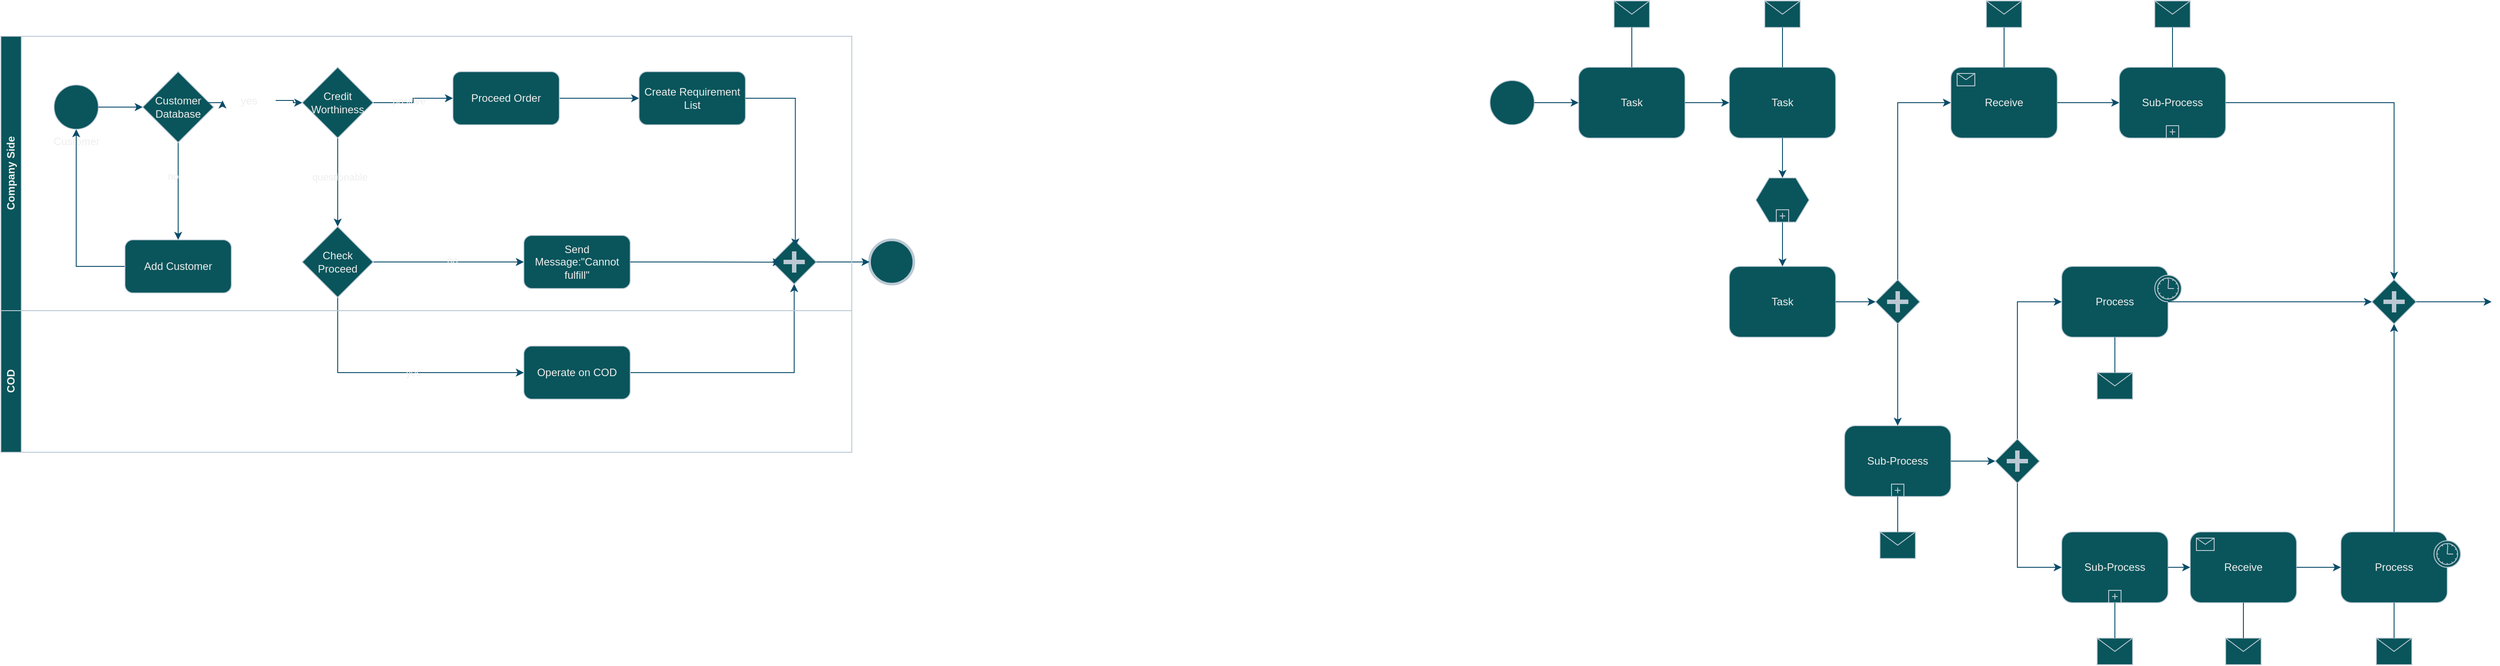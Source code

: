 <mxfile version="22.0.0" type="github">
  <diagram name="Page-1" id="2a216829-ef6e-dabb-86c1-c78162f3ba2b">
    <mxGraphModel dx="1211" dy="856" grid="1" gridSize="10" guides="1" tooltips="1" connect="1" arrows="1" fold="1" page="1" pageScale="1" pageWidth="850" pageHeight="1100" background="none" math="0" shadow="0">
      <root>
        <mxCell id="0" />
        <mxCell id="1" parent="0" />
        <mxCell id="7a84cebc1def654-1" value="Customer" style="shape=mxgraph.bpmn.shape;html=1;verticalLabelPosition=bottom;labelBackgroundColor=none;verticalAlign=top;perimeter=ellipsePerimeter;outline=standard;symbol=general;fillColor=#09555B;strokeColor=#BAC8D3;fontColor=#EEEEEE;" parent="1" vertex="1">
          <mxGeometry x="260" y="265" width="50" height="50" as="geometry" />
        </mxCell>
        <mxCell id="7a84cebc1def654-24" value="" style="shape=mxgraph.bpmn.shape;html=1;verticalLabelPosition=bottom;labelBackgroundColor=none;verticalAlign=top;perimeter=rhombusPerimeter;background=gateway;outline=none;symbol=parallelGw;fillColor=#09555B;strokeColor=#BAC8D3;fontColor=#EEEEEE;" parent="1" vertex="1">
          <mxGeometry x="1070" y="440" width="50" height="50" as="geometry" />
        </mxCell>
        <mxCell id="7a84cebc1def654-26" value="" style="shape=mxgraph.bpmn.shape;html=1;verticalLabelPosition=bottom;labelBackgroundColor=none;verticalAlign=top;perimeter=ellipsePerimeter;outline=end;symbol=general;fillColor=#09555B;strokeColor=#BAC8D3;fontColor=#EEEEEE;" parent="1" vertex="1">
          <mxGeometry x="1180" y="440.0" width="50" height="50" as="geometry" />
        </mxCell>
        <mxCell id="7a84cebc1def654-36" style="edgeStyle=orthogonalEdgeStyle;rounded=0;html=1;jettySize=auto;orthogonalLoop=1;labelBackgroundColor=none;fontColor=default;strokeColor=#0B4D6A;" parent="1" source="7a84cebc1def654-1" edge="1">
          <mxGeometry relative="1" as="geometry">
            <mxPoint x="360" y="290" as="targetPoint" />
          </mxGeometry>
        </mxCell>
        <mxCell id="7a84cebc1def654-46" style="edgeStyle=orthogonalEdgeStyle;rounded=0;html=1;jettySize=auto;orthogonalLoop=1;labelBackgroundColor=none;fontColor=default;strokeColor=#0B4D6A;" parent="1" source="7a84cebc1def654-24" target="7a84cebc1def654-26" edge="1">
          <mxGeometry relative="1" as="geometry" />
        </mxCell>
        <mxCell id="e09Jtm8NHtcAgi3TtUKe-1" value="" style="shape=mxgraph.bpmn.shape;html=1;verticalLabelPosition=bottom;labelBackgroundColor=none;verticalAlign=top;perimeter=ellipsePerimeter;outline=standard;symbol=general;fillColor=#09555B;strokeColor=#BAC8D3;fontColor=#EEEEEE;" parent="1" vertex="1">
          <mxGeometry x="1880" y="260" width="50" height="50" as="geometry" />
        </mxCell>
        <mxCell id="e09Jtm8NHtcAgi3TtUKe-2" value="Task" style="shape=ext;rounded=1;html=1;whiteSpace=wrap;labelBackgroundColor=none;fillColor=#09555B;strokeColor=#BAC8D3;fontColor=#EEEEEE;" parent="1" vertex="1">
          <mxGeometry x="1980" y="245" width="120" height="80" as="geometry" />
        </mxCell>
        <mxCell id="e09Jtm8NHtcAgi3TtUKe-3" value="Task" style="shape=ext;rounded=1;html=1;whiteSpace=wrap;labelBackgroundColor=none;fillColor=#09555B;strokeColor=#BAC8D3;fontColor=#EEEEEE;" parent="1" vertex="1">
          <mxGeometry x="2150" y="245" width="120" height="80" as="geometry" />
        </mxCell>
        <mxCell id="e09Jtm8NHtcAgi3TtUKe-4" value="" style="shape=message;whiteSpace=wrap;html=1;labelBackgroundColor=none;fillColor=#09555B;strokeColor=#BAC8D3;fontColor=#EEEEEE;" parent="1" vertex="1">
          <mxGeometry x="2020" y="170" width="40" height="30" as="geometry" />
        </mxCell>
        <mxCell id="e09Jtm8NHtcAgi3TtUKe-5" value="" style="shape=message;whiteSpace=wrap;html=1;labelBackgroundColor=none;fillColor=#09555B;strokeColor=#BAC8D3;fontColor=#EEEEEE;" parent="1" vertex="1">
          <mxGeometry x="2190" y="170" width="40" height="30" as="geometry" />
        </mxCell>
        <mxCell id="e09Jtm8NHtcAgi3TtUKe-6" value="" style="shape=hexagon;whiteSpace=wrap;html=1;perimeter=hexagonPerimeter;labelBackgroundColor=none;fillColor=#09555B;strokeColor=#BAC8D3;fontColor=#EEEEEE;" parent="1" vertex="1">
          <mxGeometry x="2180" y="370" width="60" height="50" as="geometry" />
        </mxCell>
        <mxCell id="e09Jtm8NHtcAgi3TtUKe-7" value="" style="html=1;shape=plus;labelBackgroundColor=none;fillColor=#09555B;strokeColor=#BAC8D3;fontColor=#EEEEEE;" parent="e09Jtm8NHtcAgi3TtUKe-6" vertex="1">
          <mxGeometry x="0.5" y="1" width="14" height="14" relative="1" as="geometry">
            <mxPoint x="-7" y="-14" as="offset" />
          </mxGeometry>
        </mxCell>
        <mxCell id="e09Jtm8NHtcAgi3TtUKe-8" value="Task" style="shape=ext;rounded=1;html=1;whiteSpace=wrap;labelBackgroundColor=none;fillColor=#09555B;strokeColor=#BAC8D3;fontColor=#EEEEEE;" parent="1" vertex="1">
          <mxGeometry x="2150" y="470" width="120" height="80" as="geometry" />
        </mxCell>
        <mxCell id="e09Jtm8NHtcAgi3TtUKe-9" value="" style="shape=mxgraph.bpmn.shape;html=1;verticalLabelPosition=bottom;labelBackgroundColor=none;verticalAlign=top;perimeter=rhombusPerimeter;background=gateway;outline=none;symbol=parallelGw;fillColor=#09555B;strokeColor=#BAC8D3;fontColor=#EEEEEE;" parent="1" vertex="1">
          <mxGeometry x="2315" y="485" width="50" height="50" as="geometry" />
        </mxCell>
        <mxCell id="e09Jtm8NHtcAgi3TtUKe-10" value="Sub-Process" style="html=1;whiteSpace=wrap;rounded=1;labelBackgroundColor=none;fillColor=#09555B;strokeColor=#BAC8D3;fontColor=#EEEEEE;" parent="1" vertex="1">
          <mxGeometry x="2590" y="245" width="120" height="80" as="geometry" />
        </mxCell>
        <mxCell id="e09Jtm8NHtcAgi3TtUKe-11" value="" style="html=1;shape=plus;labelBackgroundColor=none;fillColor=#09555B;strokeColor=#BAC8D3;fontColor=#EEEEEE;" parent="e09Jtm8NHtcAgi3TtUKe-10" vertex="1">
          <mxGeometry x="0.5" y="1" width="14" height="14" relative="1" as="geometry">
            <mxPoint x="-7" y="-14" as="offset" />
          </mxGeometry>
        </mxCell>
        <mxCell id="e09Jtm8NHtcAgi3TtUKe-12" value="Receive" style="html=1;whiteSpace=wrap;rounded=1;labelBackgroundColor=none;fillColor=#09555B;strokeColor=#BAC8D3;fontColor=#EEEEEE;" parent="1" vertex="1">
          <mxGeometry x="2400" y="245" width="120" height="80" as="geometry" />
        </mxCell>
        <mxCell id="e09Jtm8NHtcAgi3TtUKe-13" value="" style="html=1;shape=message;labelBackgroundColor=none;fillColor=#09555B;strokeColor=#BAC8D3;fontColor=#EEEEEE;" parent="e09Jtm8NHtcAgi3TtUKe-12" vertex="1">
          <mxGeometry width="20" height="14" relative="1" as="geometry">
            <mxPoint x="7" y="7" as="offset" />
          </mxGeometry>
        </mxCell>
        <mxCell id="e09Jtm8NHtcAgi3TtUKe-14" value="Process" style="html=1;whiteSpace=wrap;rounded=1;labelBackgroundColor=none;fillColor=#09555B;strokeColor=#BAC8D3;fontColor=#EEEEEE;" parent="1" vertex="1">
          <mxGeometry x="2525" y="470" width="120" height="80" as="geometry" />
        </mxCell>
        <mxCell id="e09Jtm8NHtcAgi3TtUKe-15" value="" style="shape=mxgraph.bpmn.timer_start;perimeter=ellipsePerimeter;html=1;labelPosition=right;labelBackgroundColor=none;align=left;fillColor=#09555B;strokeColor=#BAC8D3;fontColor=#EEEEEE;" parent="e09Jtm8NHtcAgi3TtUKe-14" vertex="1">
          <mxGeometry x="1" width="30" height="30" relative="1" as="geometry">
            <mxPoint x="-15" y="10" as="offset" />
          </mxGeometry>
        </mxCell>
        <mxCell id="e09Jtm8NHtcAgi3TtUKe-16" value="Process" style="html=1;whiteSpace=wrap;rounded=1;labelBackgroundColor=none;fillColor=#09555B;strokeColor=#BAC8D3;fontColor=#EEEEEE;" parent="1" vertex="1">
          <mxGeometry x="2840" y="770" width="120" height="80" as="geometry" />
        </mxCell>
        <mxCell id="e09Jtm8NHtcAgi3TtUKe-17" value="" style="shape=mxgraph.bpmn.timer_start;perimeter=ellipsePerimeter;html=1;labelPosition=right;labelBackgroundColor=none;align=left;fillColor=#09555B;strokeColor=#BAC8D3;fontColor=#EEEEEE;" parent="e09Jtm8NHtcAgi3TtUKe-16" vertex="1">
          <mxGeometry x="1" width="30" height="30" relative="1" as="geometry">
            <mxPoint x="-15" y="10" as="offset" />
          </mxGeometry>
        </mxCell>
        <mxCell id="e09Jtm8NHtcAgi3TtUKe-18" value="Receive" style="html=1;whiteSpace=wrap;rounded=1;labelBackgroundColor=none;fillColor=#09555B;strokeColor=#BAC8D3;fontColor=#EEEEEE;" parent="1" vertex="1">
          <mxGeometry x="2670" y="770" width="120" height="80" as="geometry" />
        </mxCell>
        <mxCell id="e09Jtm8NHtcAgi3TtUKe-19" value="" style="html=1;shape=message;labelBackgroundColor=none;fillColor=#09555B;strokeColor=#BAC8D3;fontColor=#EEEEEE;" parent="e09Jtm8NHtcAgi3TtUKe-18" vertex="1">
          <mxGeometry width="20" height="14" relative="1" as="geometry">
            <mxPoint x="7" y="7" as="offset" />
          </mxGeometry>
        </mxCell>
        <mxCell id="e09Jtm8NHtcAgi3TtUKe-20" value="Sub-Process" style="html=1;whiteSpace=wrap;rounded=1;labelBackgroundColor=none;fillColor=#09555B;strokeColor=#BAC8D3;fontColor=#EEEEEE;" parent="1" vertex="1">
          <mxGeometry x="2525" y="770" width="120" height="80" as="geometry" />
        </mxCell>
        <mxCell id="e09Jtm8NHtcAgi3TtUKe-21" value="" style="html=1;shape=plus;labelBackgroundColor=none;fillColor=#09555B;strokeColor=#BAC8D3;fontColor=#EEEEEE;" parent="e09Jtm8NHtcAgi3TtUKe-20" vertex="1">
          <mxGeometry x="0.5" y="1" width="14" height="14" relative="1" as="geometry">
            <mxPoint x="-7" y="-14" as="offset" />
          </mxGeometry>
        </mxCell>
        <mxCell id="e09Jtm8NHtcAgi3TtUKe-22" value="" style="shape=mxgraph.bpmn.shape;html=1;verticalLabelPosition=bottom;labelBackgroundColor=none;verticalAlign=top;perimeter=rhombusPerimeter;background=gateway;outline=none;symbol=parallelGw;fillColor=#09555B;strokeColor=#BAC8D3;fontColor=#EEEEEE;" parent="1" vertex="1">
          <mxGeometry x="2875" y="485" width="50" height="50" as="geometry" />
        </mxCell>
        <mxCell id="e09Jtm8NHtcAgi3TtUKe-23" value="" style="shape=message;whiteSpace=wrap;html=1;labelBackgroundColor=none;fillColor=#09555B;strokeColor=#BAC8D3;fontColor=#EEEEEE;" parent="1" vertex="1">
          <mxGeometry x="2440" y="170" width="40" height="30" as="geometry" />
        </mxCell>
        <mxCell id="e09Jtm8NHtcAgi3TtUKe-24" value="" style="shape=message;whiteSpace=wrap;html=1;labelBackgroundColor=none;fillColor=#09555B;strokeColor=#BAC8D3;fontColor=#EEEEEE;" parent="1" vertex="1">
          <mxGeometry x="2630" y="170" width="40" height="30" as="geometry" />
        </mxCell>
        <mxCell id="e09Jtm8NHtcAgi3TtUKe-25" value="Sub-Process" style="html=1;whiteSpace=wrap;rounded=1;labelBackgroundColor=none;fillColor=#09555B;strokeColor=#BAC8D3;fontColor=#EEEEEE;" parent="1" vertex="1">
          <mxGeometry x="2280" y="650" width="120" height="80" as="geometry" />
        </mxCell>
        <mxCell id="e09Jtm8NHtcAgi3TtUKe-26" value="" style="html=1;shape=plus;labelBackgroundColor=none;fillColor=#09555B;strokeColor=#BAC8D3;fontColor=#EEEEEE;" parent="e09Jtm8NHtcAgi3TtUKe-25" vertex="1">
          <mxGeometry x="0.5" y="1" width="14" height="14" relative="1" as="geometry">
            <mxPoint x="-7" y="-14" as="offset" />
          </mxGeometry>
        </mxCell>
        <mxCell id="e09Jtm8NHtcAgi3TtUKe-27" value="" style="shape=message;whiteSpace=wrap;html=1;labelBackgroundColor=none;fillColor=#09555B;strokeColor=#BAC8D3;fontColor=#EEEEEE;" parent="1" vertex="1">
          <mxGeometry x="2320" y="770" width="40" height="30" as="geometry" />
        </mxCell>
        <mxCell id="e09Jtm8NHtcAgi3TtUKe-28" value="" style="shape=message;whiteSpace=wrap;html=1;labelBackgroundColor=none;fillColor=#09555B;strokeColor=#BAC8D3;fontColor=#EEEEEE;" parent="1" vertex="1">
          <mxGeometry x="2710" y="890" width="40" height="30" as="geometry" />
        </mxCell>
        <mxCell id="e09Jtm8NHtcAgi3TtUKe-29" value="" style="shape=message;whiteSpace=wrap;html=1;labelBackgroundColor=none;fillColor=#09555B;strokeColor=#BAC8D3;fontColor=#EEEEEE;" parent="1" vertex="1">
          <mxGeometry x="2880" y="890" width="40" height="30" as="geometry" />
        </mxCell>
        <mxCell id="e09Jtm8NHtcAgi3TtUKe-30" value="" style="shape=message;whiteSpace=wrap;html=1;labelBackgroundColor=none;fillColor=#09555B;strokeColor=#BAC8D3;fontColor=#EEEEEE;" parent="1" vertex="1">
          <mxGeometry x="2565" y="890" width="40" height="30" as="geometry" />
        </mxCell>
        <mxCell id="e09Jtm8NHtcAgi3TtUKe-31" value="" style="shape=message;whiteSpace=wrap;html=1;labelBackgroundColor=none;fillColor=#09555B;strokeColor=#BAC8D3;fontColor=#EEEEEE;" parent="1" vertex="1">
          <mxGeometry x="2565" y="590" width="40" height="30" as="geometry" />
        </mxCell>
        <mxCell id="e09Jtm8NHtcAgi3TtUKe-32" style="edgeStyle=orthogonalEdgeStyle;rounded=0;html=1;jettySize=auto;orthogonalLoop=1;labelBackgroundColor=none;fontColor=default;strokeColor=#0B4D6A;" parent="1" source="e09Jtm8NHtcAgi3TtUKe-1" target="e09Jtm8NHtcAgi3TtUKe-2" edge="1">
          <mxGeometry relative="1" as="geometry" />
        </mxCell>
        <mxCell id="e09Jtm8NHtcAgi3TtUKe-33" style="edgeStyle=orthogonalEdgeStyle;rounded=0;html=1;jettySize=auto;orthogonalLoop=1;endArrow=none;endFill=0;labelBackgroundColor=none;fontColor=default;strokeColor=#0B4D6A;" parent="1" source="e09Jtm8NHtcAgi3TtUKe-4" target="e09Jtm8NHtcAgi3TtUKe-2" edge="1">
          <mxGeometry relative="1" as="geometry" />
        </mxCell>
        <mxCell id="e09Jtm8NHtcAgi3TtUKe-34" style="edgeStyle=orthogonalEdgeStyle;rounded=0;html=1;jettySize=auto;orthogonalLoop=1;endArrow=none;endFill=0;labelBackgroundColor=none;fontColor=default;strokeColor=#0B4D6A;" parent="1" source="e09Jtm8NHtcAgi3TtUKe-5" target="e09Jtm8NHtcAgi3TtUKe-3" edge="1">
          <mxGeometry relative="1" as="geometry" />
        </mxCell>
        <mxCell id="e09Jtm8NHtcAgi3TtUKe-35" style="edgeStyle=orthogonalEdgeStyle;rounded=0;html=1;jettySize=auto;orthogonalLoop=1;labelBackgroundColor=none;fontColor=default;strokeColor=#0B4D6A;" parent="1" source="e09Jtm8NHtcAgi3TtUKe-2" target="e09Jtm8NHtcAgi3TtUKe-3" edge="1">
          <mxGeometry relative="1" as="geometry" />
        </mxCell>
        <mxCell id="e09Jtm8NHtcAgi3TtUKe-36" style="edgeStyle=orthogonalEdgeStyle;rounded=0;html=1;jettySize=auto;orthogonalLoop=1;labelBackgroundColor=none;fontColor=default;strokeColor=#0B4D6A;" parent="1" source="e09Jtm8NHtcAgi3TtUKe-12" target="e09Jtm8NHtcAgi3TtUKe-10" edge="1">
          <mxGeometry relative="1" as="geometry" />
        </mxCell>
        <mxCell id="e09Jtm8NHtcAgi3TtUKe-37" style="edgeStyle=orthogonalEdgeStyle;rounded=0;html=1;jettySize=auto;orthogonalLoop=1;endArrow=none;endFill=0;labelBackgroundColor=none;fontColor=default;strokeColor=#0B4D6A;" parent="1" source="e09Jtm8NHtcAgi3TtUKe-23" target="e09Jtm8NHtcAgi3TtUKe-12" edge="1">
          <mxGeometry relative="1" as="geometry" />
        </mxCell>
        <mxCell id="e09Jtm8NHtcAgi3TtUKe-38" style="edgeStyle=orthogonalEdgeStyle;rounded=0;html=1;jettySize=auto;orthogonalLoop=1;endArrow=none;endFill=0;labelBackgroundColor=none;fontColor=default;strokeColor=#0B4D6A;" parent="1" source="e09Jtm8NHtcAgi3TtUKe-24" target="e09Jtm8NHtcAgi3TtUKe-10" edge="1">
          <mxGeometry relative="1" as="geometry" />
        </mxCell>
        <mxCell id="e09Jtm8NHtcAgi3TtUKe-39" style="edgeStyle=orthogonalEdgeStyle;rounded=0;html=1;jettySize=auto;orthogonalLoop=1;labelBackgroundColor=none;fontColor=default;strokeColor=#0B4D6A;" parent="1" source="e09Jtm8NHtcAgi3TtUKe-10" target="e09Jtm8NHtcAgi3TtUKe-22" edge="1">
          <mxGeometry relative="1" as="geometry">
            <mxPoint x="2910.0" y="470" as="targetPoint" />
            <Array as="points">
              <mxPoint x="2900" y="285" />
            </Array>
          </mxGeometry>
        </mxCell>
        <mxCell id="e09Jtm8NHtcAgi3TtUKe-40" style="edgeStyle=orthogonalEdgeStyle;rounded=0;html=1;jettySize=auto;orthogonalLoop=1;labelBackgroundColor=none;fontColor=default;strokeColor=#0B4D6A;" parent="1" source="e09Jtm8NHtcAgi3TtUKe-14" target="e09Jtm8NHtcAgi3TtUKe-22" edge="1">
          <mxGeometry relative="1" as="geometry" />
        </mxCell>
        <mxCell id="e09Jtm8NHtcAgi3TtUKe-41" style="edgeStyle=orthogonalEdgeStyle;rounded=0;html=1;jettySize=auto;orthogonalLoop=1;labelBackgroundColor=none;fontColor=default;strokeColor=#0B4D6A;" parent="1" source="e09Jtm8NHtcAgi3TtUKe-16" target="e09Jtm8NHtcAgi3TtUKe-22" edge="1">
          <mxGeometry relative="1" as="geometry" />
        </mxCell>
        <mxCell id="e09Jtm8NHtcAgi3TtUKe-42" style="edgeStyle=orthogonalEdgeStyle;rounded=0;html=1;jettySize=auto;orthogonalLoop=1;labelBackgroundColor=none;fontColor=default;strokeColor=#0B4D6A;" parent="1" source="e09Jtm8NHtcAgi3TtUKe-22" edge="1">
          <mxGeometry relative="1" as="geometry">
            <mxPoint x="3010" y="510" as="targetPoint" />
          </mxGeometry>
        </mxCell>
        <mxCell id="e09Jtm8NHtcAgi3TtUKe-43" style="edgeStyle=orthogonalEdgeStyle;rounded=0;html=1;jettySize=auto;orthogonalLoop=1;labelBackgroundColor=none;fontColor=default;strokeColor=#0B4D6A;" parent="1" source="e09Jtm8NHtcAgi3TtUKe-3" target="e09Jtm8NHtcAgi3TtUKe-6" edge="1">
          <mxGeometry relative="1" as="geometry" />
        </mxCell>
        <mxCell id="e09Jtm8NHtcAgi3TtUKe-44" style="edgeStyle=orthogonalEdgeStyle;rounded=0;html=1;jettySize=auto;orthogonalLoop=1;labelBackgroundColor=none;fontColor=default;strokeColor=#0B4D6A;" parent="1" source="e09Jtm8NHtcAgi3TtUKe-6" target="e09Jtm8NHtcAgi3TtUKe-8" edge="1">
          <mxGeometry relative="1" as="geometry" />
        </mxCell>
        <mxCell id="e09Jtm8NHtcAgi3TtUKe-45" style="edgeStyle=orthogonalEdgeStyle;rounded=0;html=1;jettySize=auto;orthogonalLoop=1;labelBackgroundColor=none;fontColor=default;strokeColor=#0B4D6A;" parent="1" source="e09Jtm8NHtcAgi3TtUKe-8" target="e09Jtm8NHtcAgi3TtUKe-9" edge="1">
          <mxGeometry relative="1" as="geometry" />
        </mxCell>
        <mxCell id="e09Jtm8NHtcAgi3TtUKe-46" style="edgeStyle=orthogonalEdgeStyle;rounded=0;html=1;jettySize=auto;orthogonalLoop=1;labelBackgroundColor=none;fontColor=default;strokeColor=#0B4D6A;" parent="1" source="e09Jtm8NHtcAgi3TtUKe-9" target="e09Jtm8NHtcAgi3TtUKe-12" edge="1">
          <mxGeometry relative="1" as="geometry">
            <Array as="points">
              <mxPoint x="2340" y="285" />
            </Array>
          </mxGeometry>
        </mxCell>
        <mxCell id="e09Jtm8NHtcAgi3TtUKe-47" style="edgeStyle=orthogonalEdgeStyle;rounded=0;html=1;jettySize=auto;orthogonalLoop=1;labelBackgroundColor=none;fontColor=default;strokeColor=#0B4D6A;" parent="1" source="e09Jtm8NHtcAgi3TtUKe-9" target="e09Jtm8NHtcAgi3TtUKe-25" edge="1">
          <mxGeometry relative="1" as="geometry" />
        </mxCell>
        <mxCell id="e09Jtm8NHtcAgi3TtUKe-48" style="edgeStyle=orthogonalEdgeStyle;rounded=0;html=1;jettySize=auto;orthogonalLoop=1;endArrow=none;endFill=0;labelBackgroundColor=none;fontColor=default;strokeColor=#0B4D6A;" parent="1" source="e09Jtm8NHtcAgi3TtUKe-27" target="e09Jtm8NHtcAgi3TtUKe-25" edge="1">
          <mxGeometry relative="1" as="geometry" />
        </mxCell>
        <mxCell id="e09Jtm8NHtcAgi3TtUKe-49" value="" style="shape=mxgraph.bpmn.shape;html=1;verticalLabelPosition=bottom;labelBackgroundColor=none;verticalAlign=top;perimeter=rhombusPerimeter;background=gateway;outline=none;symbol=parallelGw;fillColor=#09555B;strokeColor=#BAC8D3;fontColor=#EEEEEE;" parent="1" vertex="1">
          <mxGeometry x="2450" y="665" width="50" height="50" as="geometry" />
        </mxCell>
        <mxCell id="e09Jtm8NHtcAgi3TtUKe-50" style="edgeStyle=orthogonalEdgeStyle;rounded=0;html=1;jettySize=auto;orthogonalLoop=1;labelBackgroundColor=none;fontColor=default;strokeColor=#0B4D6A;" parent="1" source="e09Jtm8NHtcAgi3TtUKe-49" target="e09Jtm8NHtcAgi3TtUKe-20" edge="1">
          <mxGeometry relative="1" as="geometry">
            <Array as="points">
              <mxPoint x="2475" y="810" />
            </Array>
          </mxGeometry>
        </mxCell>
        <mxCell id="e09Jtm8NHtcAgi3TtUKe-51" style="edgeStyle=orthogonalEdgeStyle;rounded=0;html=1;jettySize=auto;orthogonalLoop=1;labelBackgroundColor=none;fontColor=default;strokeColor=#0B4D6A;" parent="1" source="e09Jtm8NHtcAgi3TtUKe-49" target="e09Jtm8NHtcAgi3TtUKe-14" edge="1">
          <mxGeometry relative="1" as="geometry">
            <Array as="points">
              <mxPoint x="2475" y="510" />
            </Array>
          </mxGeometry>
        </mxCell>
        <mxCell id="e09Jtm8NHtcAgi3TtUKe-52" style="edgeStyle=orthogonalEdgeStyle;rounded=0;html=1;jettySize=auto;orthogonalLoop=1;endArrow=none;endFill=0;labelBackgroundColor=none;fontColor=default;strokeColor=#0B4D6A;" parent="1" source="e09Jtm8NHtcAgi3TtUKe-31" target="e09Jtm8NHtcAgi3TtUKe-14" edge="1">
          <mxGeometry relative="1" as="geometry" />
        </mxCell>
        <mxCell id="e09Jtm8NHtcAgi3TtUKe-53" style="edgeStyle=orthogonalEdgeStyle;rounded=0;html=1;jettySize=auto;orthogonalLoop=1;labelBackgroundColor=none;fontColor=default;strokeColor=#0B4D6A;" parent="1" source="e09Jtm8NHtcAgi3TtUKe-25" target="e09Jtm8NHtcAgi3TtUKe-49" edge="1">
          <mxGeometry relative="1" as="geometry" />
        </mxCell>
        <mxCell id="e09Jtm8NHtcAgi3TtUKe-54" style="edgeStyle=orthogonalEdgeStyle;rounded=0;html=1;jettySize=auto;orthogonalLoop=1;labelBackgroundColor=none;fontColor=default;strokeColor=#0B4D6A;" parent="1" source="e09Jtm8NHtcAgi3TtUKe-20" target="e09Jtm8NHtcAgi3TtUKe-18" edge="1">
          <mxGeometry relative="1" as="geometry" />
        </mxCell>
        <mxCell id="e09Jtm8NHtcAgi3TtUKe-55" style="edgeStyle=orthogonalEdgeStyle;rounded=0;html=1;jettySize=auto;orthogonalLoop=1;endArrow=none;endFill=0;labelBackgroundColor=none;fontColor=default;strokeColor=#0B4D6A;" parent="1" source="e09Jtm8NHtcAgi3TtUKe-30" target="e09Jtm8NHtcAgi3TtUKe-20" edge="1">
          <mxGeometry relative="1" as="geometry" />
        </mxCell>
        <mxCell id="e09Jtm8NHtcAgi3TtUKe-56" style="edgeStyle=orthogonalEdgeStyle;rounded=0;html=1;jettySize=auto;orthogonalLoop=1;endArrow=none;endFill=0;labelBackgroundColor=none;fontColor=default;strokeColor=#0B4D6A;" parent="1" source="e09Jtm8NHtcAgi3TtUKe-28" target="e09Jtm8NHtcAgi3TtUKe-18" edge="1">
          <mxGeometry relative="1" as="geometry" />
        </mxCell>
        <mxCell id="e09Jtm8NHtcAgi3TtUKe-57" style="edgeStyle=orthogonalEdgeStyle;rounded=0;html=1;jettySize=auto;orthogonalLoop=1;endArrow=none;endFill=0;labelBackgroundColor=none;fontColor=default;strokeColor=#0B4D6A;" parent="1" source="e09Jtm8NHtcAgi3TtUKe-29" target="e09Jtm8NHtcAgi3TtUKe-16" edge="1">
          <mxGeometry relative="1" as="geometry" />
        </mxCell>
        <mxCell id="e09Jtm8NHtcAgi3TtUKe-58" style="edgeStyle=orthogonalEdgeStyle;rounded=0;html=1;jettySize=auto;orthogonalLoop=1;labelBackgroundColor=none;fontColor=default;strokeColor=#0B4D6A;" parent="1" source="e09Jtm8NHtcAgi3TtUKe-18" target="e09Jtm8NHtcAgi3TtUKe-16" edge="1">
          <mxGeometry relative="1" as="geometry" />
        </mxCell>
        <mxCell id="e09Jtm8NHtcAgi3TtUKe-92" style="edgeStyle=orthogonalEdgeStyle;rounded=0;orthogonalLoop=1;jettySize=auto;html=1;labelBackgroundColor=none;fontColor=default;strokeColor=#0B4D6A;" parent="1" source="e09Jtm8NHtcAgi3TtUKe-60" target="e09Jtm8NHtcAgi3TtUKe-69" edge="1">
          <mxGeometry relative="1" as="geometry" />
        </mxCell>
        <mxCell id="e09Jtm8NHtcAgi3TtUKe-93" value="no" style="edgeLabel;html=1;align=center;verticalAlign=middle;resizable=0;points=[];labelBackgroundColor=none;fontColor=#EEEEEE;" parent="e09Jtm8NHtcAgi3TtUKe-92" vertex="1" connectable="0">
          <mxGeometry x="-0.305" y="-6" relative="1" as="geometry">
            <mxPoint as="offset" />
          </mxGeometry>
        </mxCell>
        <mxCell id="e09Jtm8NHtcAgi3TtUKe-60" value="Customer Database" style="rhombus;whiteSpace=wrap;html=1;labelBackgroundColor=none;fillColor=#09555B;strokeColor=#BAC8D3;fontColor=#EEEEEE;" parent="1" vertex="1">
          <mxGeometry x="360" y="250" width="80" height="80" as="geometry" />
        </mxCell>
        <mxCell id="e09Jtm8NHtcAgi3TtUKe-67" style="edgeStyle=orthogonalEdgeStyle;rounded=0;orthogonalLoop=1;jettySize=auto;html=1;entryX=0;entryY=0.5;entryDx=0;entryDy=0;labelBackgroundColor=none;fontColor=default;strokeColor=#0B4D6A;" parent="1" source="e09Jtm8NHtcAgi3TtUKe-73" target="e09Jtm8NHtcAgi3TtUKe-66" edge="1">
          <mxGeometry relative="1" as="geometry" />
        </mxCell>
        <mxCell id="e09Jtm8NHtcAgi3TtUKe-77" style="edgeStyle=orthogonalEdgeStyle;rounded=0;orthogonalLoop=1;jettySize=auto;html=1;entryX=0.5;entryY=0;entryDx=0;entryDy=0;labelBackgroundColor=none;fontColor=default;strokeColor=#0B4D6A;" parent="1" source="e09Jtm8NHtcAgi3TtUKe-66" target="e09Jtm8NHtcAgi3TtUKe-76" edge="1">
          <mxGeometry relative="1" as="geometry" />
        </mxCell>
        <mxCell id="e09Jtm8NHtcAgi3TtUKe-81" value="questionable" style="edgeLabel;html=1;align=center;verticalAlign=middle;resizable=0;points=[];labelBackgroundColor=none;fontColor=#EEEEEE;" parent="e09Jtm8NHtcAgi3TtUKe-77" vertex="1" connectable="0">
          <mxGeometry x="-0.129" y="2" relative="1" as="geometry">
            <mxPoint as="offset" />
          </mxGeometry>
        </mxCell>
        <mxCell id="e09Jtm8NHtcAgi3TtUKe-100" style="edgeStyle=orthogonalEdgeStyle;rounded=0;orthogonalLoop=1;jettySize=auto;html=1;labelBackgroundColor=none;fontColor=default;strokeColor=#0B4D6A;" parent="1" source="e09Jtm8NHtcAgi3TtUKe-66" target="e09Jtm8NHtcAgi3TtUKe-82" edge="1">
          <mxGeometry relative="1" as="geometry" />
        </mxCell>
        <mxCell id="e09Jtm8NHtcAgi3TtUKe-101" value="positive" style="edgeLabel;html=1;align=center;verticalAlign=middle;resizable=0;points=[];labelBackgroundColor=none;fontColor=#EEEEEE;" parent="e09Jtm8NHtcAgi3TtUKe-100" vertex="1" connectable="0">
          <mxGeometry x="-0.17" y="2" relative="1" as="geometry">
            <mxPoint as="offset" />
          </mxGeometry>
        </mxCell>
        <mxCell id="e09Jtm8NHtcAgi3TtUKe-66" value="Credit Worthiness" style="rhombus;whiteSpace=wrap;html=1;labelBackgroundColor=none;fillColor=#09555B;strokeColor=#BAC8D3;fontColor=#EEEEEE;" parent="1" vertex="1">
          <mxGeometry x="540" y="245" width="80" height="80" as="geometry" />
        </mxCell>
        <mxCell id="e09Jtm8NHtcAgi3TtUKe-75" style="edgeStyle=orthogonalEdgeStyle;rounded=0;orthogonalLoop=1;jettySize=auto;html=1;entryX=0.5;entryY=1;entryDx=0;entryDy=0;labelBackgroundColor=none;fontColor=default;strokeColor=#0B4D6A;" parent="1" source="e09Jtm8NHtcAgi3TtUKe-69" target="7a84cebc1def654-1" edge="1">
          <mxGeometry relative="1" as="geometry">
            <mxPoint x="285" y="345" as="targetPoint" />
          </mxGeometry>
        </mxCell>
        <mxCell id="e09Jtm8NHtcAgi3TtUKe-69" value="Add Customer" style="rounded=1;whiteSpace=wrap;html=1;labelBackgroundColor=none;fillColor=#09555B;strokeColor=#BAC8D3;fontColor=#EEEEEE;" parent="1" vertex="1">
          <mxGeometry x="340" y="440" width="120" height="60" as="geometry" />
        </mxCell>
        <mxCell id="e09Jtm8NHtcAgi3TtUKe-74" value="" style="edgeStyle=orthogonalEdgeStyle;rounded=0;orthogonalLoop=1;jettySize=auto;html=1;entryX=0;entryY=0.5;entryDx=0;entryDy=0;labelBackgroundColor=none;fontColor=default;strokeColor=#0B4D6A;" parent="1" target="e09Jtm8NHtcAgi3TtUKe-73" edge="1">
          <mxGeometry relative="1" as="geometry">
            <mxPoint x="430" y="285.048" as="sourcePoint" />
            <mxPoint x="540" y="285" as="targetPoint" />
          </mxGeometry>
        </mxCell>
        <mxCell id="e09Jtm8NHtcAgi3TtUKe-73" value="yes" style="text;strokeColor=none;align=center;fillColor=none;html=1;verticalAlign=middle;whiteSpace=wrap;rounded=0;labelBackgroundColor=none;fontColor=#EEEEEE;" parent="1" vertex="1">
          <mxGeometry x="450" y="267.5" width="60" height="30" as="geometry" />
        </mxCell>
        <mxCell id="e09Jtm8NHtcAgi3TtUKe-85" style="edgeStyle=orthogonalEdgeStyle;rounded=0;orthogonalLoop=1;jettySize=auto;html=1;entryX=0;entryY=0.5;entryDx=0;entryDy=0;labelBackgroundColor=none;fontColor=default;strokeColor=#0B4D6A;" parent="1" source="e09Jtm8NHtcAgi3TtUKe-76" target="e09Jtm8NHtcAgi3TtUKe-84" edge="1">
          <mxGeometry relative="1" as="geometry" />
        </mxCell>
        <mxCell id="e09Jtm8NHtcAgi3TtUKe-86" value="no" style="edgeLabel;html=1;align=center;verticalAlign=middle;resizable=0;points=[];labelBackgroundColor=none;fontColor=#EEEEEE;" parent="e09Jtm8NHtcAgi3TtUKe-85" vertex="1" connectable="0">
          <mxGeometry x="0.047" y="2" relative="1" as="geometry">
            <mxPoint as="offset" />
          </mxGeometry>
        </mxCell>
        <mxCell id="e09Jtm8NHtcAgi3TtUKe-89" style="edgeStyle=orthogonalEdgeStyle;rounded=0;orthogonalLoop=1;jettySize=auto;html=1;entryX=0;entryY=0.5;entryDx=0;entryDy=0;labelBackgroundColor=none;fontColor=default;strokeColor=#0B4D6A;" parent="1" source="e09Jtm8NHtcAgi3TtUKe-76" target="e09Jtm8NHtcAgi3TtUKe-83" edge="1">
          <mxGeometry relative="1" as="geometry">
            <mxPoint x="580" y="615" as="targetPoint" />
            <Array as="points">
              <mxPoint x="580" y="590" />
            </Array>
          </mxGeometry>
        </mxCell>
        <mxCell id="e09Jtm8NHtcAgi3TtUKe-90" value="yes" style="edgeLabel;html=1;align=center;verticalAlign=middle;resizable=0;points=[];labelBackgroundColor=none;fontColor=#EEEEEE;" parent="e09Jtm8NHtcAgi3TtUKe-89" vertex="1" connectable="0">
          <mxGeometry x="0.15" relative="1" as="geometry">
            <mxPoint as="offset" />
          </mxGeometry>
        </mxCell>
        <mxCell id="e09Jtm8NHtcAgi3TtUKe-76" value="Check Proceed" style="rhombus;whiteSpace=wrap;html=1;labelBackgroundColor=none;fillColor=#09555B;strokeColor=#BAC8D3;fontColor=#EEEEEE;" parent="1" vertex="1">
          <mxGeometry x="540" y="425" width="80" height="80" as="geometry" />
        </mxCell>
        <mxCell id="e09Jtm8NHtcAgi3TtUKe-95" style="edgeStyle=orthogonalEdgeStyle;rounded=0;orthogonalLoop=1;jettySize=auto;html=1;entryX=0;entryY=0.5;entryDx=0;entryDy=0;labelBackgroundColor=none;fontColor=default;strokeColor=#0B4D6A;" parent="1" source="e09Jtm8NHtcAgi3TtUKe-82" target="e09Jtm8NHtcAgi3TtUKe-94" edge="1">
          <mxGeometry relative="1" as="geometry" />
        </mxCell>
        <mxCell id="e09Jtm8NHtcAgi3TtUKe-82" value="Proceed Order" style="rounded=1;whiteSpace=wrap;html=1;labelBackgroundColor=none;fillColor=#09555B;strokeColor=#BAC8D3;fontColor=#EEEEEE;" parent="1" vertex="1">
          <mxGeometry x="710" y="250" width="120" height="60" as="geometry" />
        </mxCell>
        <mxCell id="e09Jtm8NHtcAgi3TtUKe-98" style="edgeStyle=orthogonalEdgeStyle;rounded=0;orthogonalLoop=1;jettySize=auto;html=1;entryX=0.5;entryY=1;entryDx=0;entryDy=0;labelBackgroundColor=none;fontColor=default;strokeColor=#0B4D6A;" parent="1" source="e09Jtm8NHtcAgi3TtUKe-83" target="7a84cebc1def654-24" edge="1">
          <mxGeometry relative="1" as="geometry">
            <mxPoint x="1280" y="495" as="targetPoint" />
          </mxGeometry>
        </mxCell>
        <mxCell id="e09Jtm8NHtcAgi3TtUKe-83" value="Operate on COD" style="rounded=1;whiteSpace=wrap;html=1;labelBackgroundColor=none;fillColor=#09555B;strokeColor=#BAC8D3;fontColor=#EEEEEE;" parent="1" vertex="1">
          <mxGeometry x="790" y="560" width="120" height="60" as="geometry" />
        </mxCell>
        <mxCell id="e09Jtm8NHtcAgi3TtUKe-84" value="Send Message:&quot;Cannot fulfill&quot;" style="rounded=1;whiteSpace=wrap;html=1;labelBackgroundColor=none;fillColor=#09555B;strokeColor=#BAC8D3;fontColor=#EEEEEE;" parent="1" vertex="1">
          <mxGeometry x="790" y="435" width="120" height="60" as="geometry" />
        </mxCell>
        <mxCell id="e09Jtm8NHtcAgi3TtUKe-94" value="Create Requirement List" style="rounded=1;whiteSpace=wrap;html=1;labelBackgroundColor=none;fillColor=#09555B;strokeColor=#BAC8D3;fontColor=#EEEEEE;" parent="1" vertex="1">
          <mxGeometry x="920" y="250" width="120" height="60" as="geometry" />
        </mxCell>
        <mxCell id="e09Jtm8NHtcAgi3TtUKe-96" style="edgeStyle=orthogonalEdgeStyle;rounded=0;orthogonalLoop=1;jettySize=auto;html=1;entryX=0.526;entryY=0.15;entryDx=0;entryDy=0;entryPerimeter=0;labelBackgroundColor=none;fontColor=default;strokeColor=#0B4D6A;" parent="1" source="e09Jtm8NHtcAgi3TtUKe-94" target="7a84cebc1def654-24" edge="1">
          <mxGeometry relative="1" as="geometry" />
        </mxCell>
        <mxCell id="e09Jtm8NHtcAgi3TtUKe-97" style="edgeStyle=orthogonalEdgeStyle;rounded=0;orthogonalLoop=1;jettySize=auto;html=1;entryX=0.196;entryY=0.506;entryDx=0;entryDy=0;entryPerimeter=0;labelBackgroundColor=none;fontColor=default;strokeColor=#0B4D6A;" parent="1" source="e09Jtm8NHtcAgi3TtUKe-84" target="7a84cebc1def654-24" edge="1">
          <mxGeometry relative="1" as="geometry" />
        </mxCell>
        <mxCell id="e09Jtm8NHtcAgi3TtUKe-105" value="Company Side" style="swimlane;horizontal=0;whiteSpace=wrap;html=1;labelBackgroundColor=none;fillColor=#09555B;strokeColor=#BAC8D3;fontColor=#EEEEEE;" parent="1" vertex="1">
          <mxGeometry x="200" y="210" width="960" height="310" as="geometry" />
        </mxCell>
        <mxCell id="e09Jtm8NHtcAgi3TtUKe-106" value="COD" style="swimlane;horizontal=0;whiteSpace=wrap;html=1;labelBackgroundColor=none;fillColor=#09555B;strokeColor=#BAC8D3;fontColor=#EEEEEE;" parent="1" vertex="1">
          <mxGeometry x="200" y="520" width="960" height="160" as="geometry" />
        </mxCell>
      </root>
    </mxGraphModel>
  </diagram>
</mxfile>
